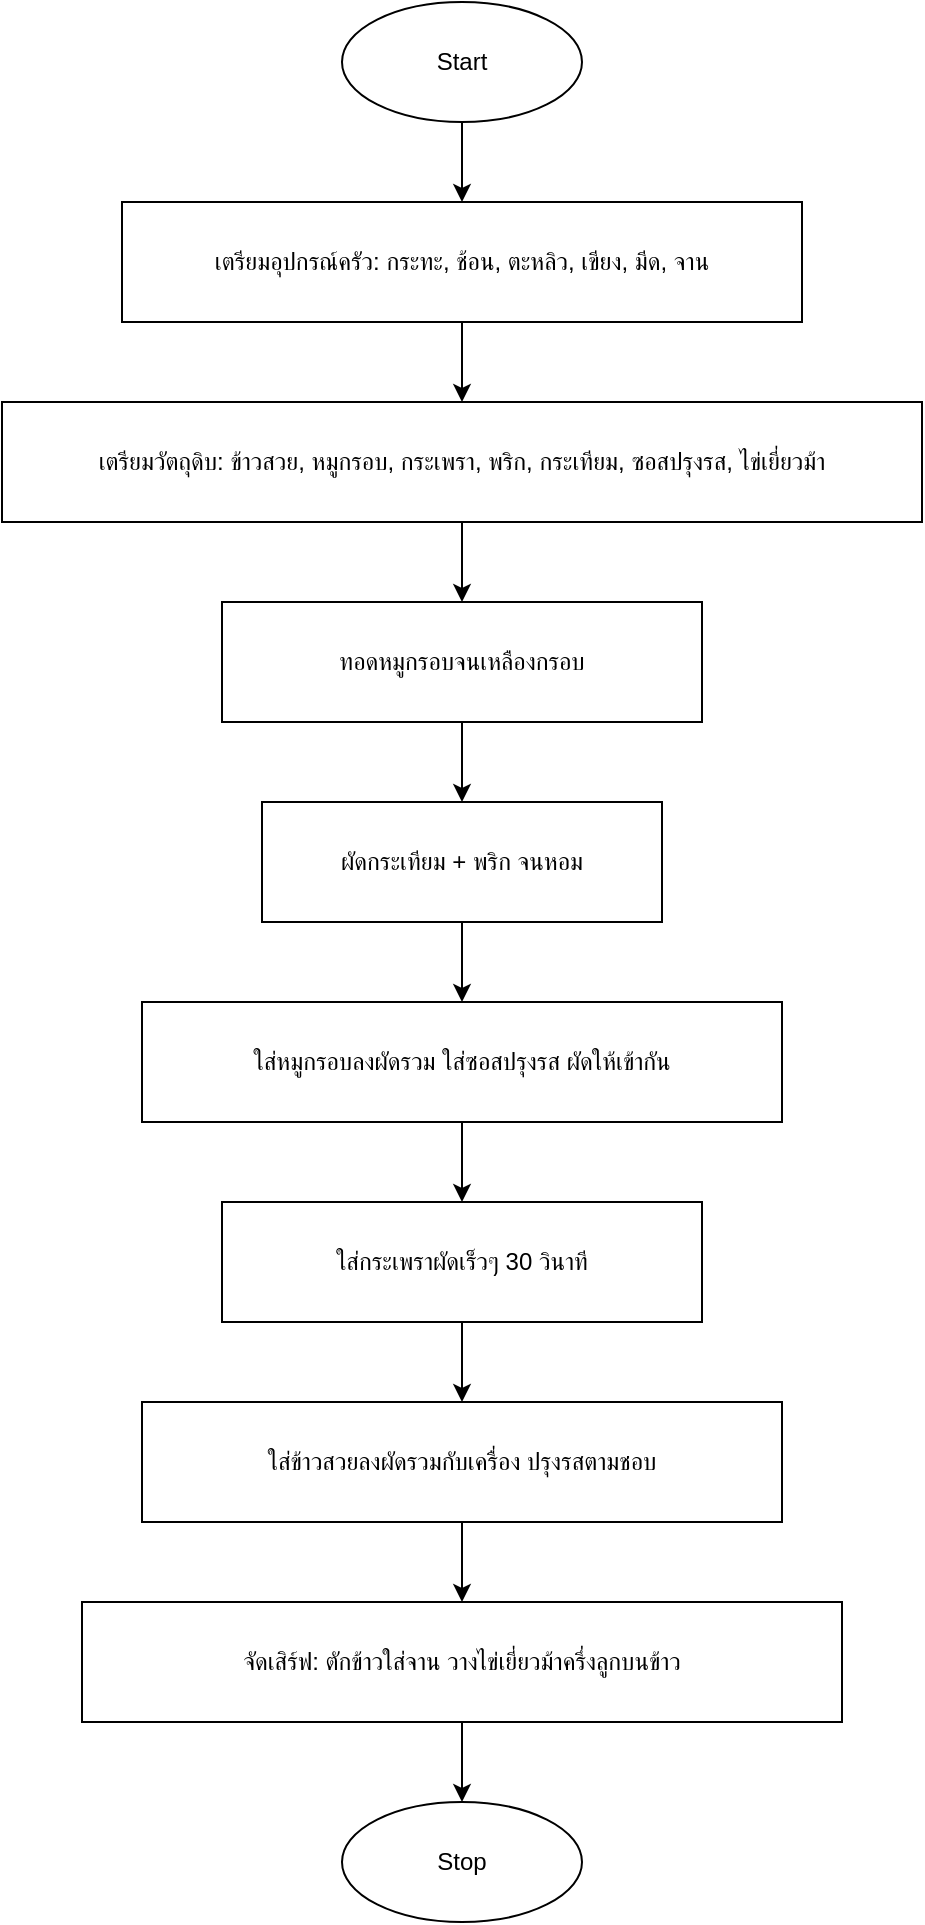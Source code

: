 <mxfile version="28.1.2">
  <diagram name="หน้า-1" id="mKz89gKDnJ5Ai4orFWVj">
    <mxGraphModel dx="1042" dy="626" grid="1" gridSize="10" guides="1" tooltips="1" connect="1" arrows="1" fold="1" page="1" pageScale="1" pageWidth="827" pageHeight="1169" math="0" shadow="0">
      <root>
        <mxCell id="0" />
        <mxCell id="1" parent="0" />
        <mxCell id="d5iJJ8vmtTrhsGVhqUge-1" value="Start" style="ellipse;whiteSpace=wrap;html=1;" vertex="1" parent="1">
          <mxGeometry x="380" y="60" width="120" height="60" as="geometry" />
        </mxCell>
        <mxCell id="d5iJJ8vmtTrhsGVhqUge-2" value="เตรียมอุปกรณ์ครัว: กระทะ, ช้อน, ตะหลิว, เขียง, มีด, จาน" style="rounded=0;whiteSpace=wrap;html=1;" vertex="1" parent="1">
          <mxGeometry x="270" y="160" width="340" height="60" as="geometry" />
        </mxCell>
        <mxCell id="d5iJJ8vmtTrhsGVhqUge-3" value="เตรียมวัตถุดิบ: ข้าวสวย, หมูกรอบ, กระเพรา, พริก, กระเทียม, ซอสปรุงรส, ไข่เยี่ยวม้า" style="rounded=0;whiteSpace=wrap;html=1;" vertex="1" parent="1">
          <mxGeometry x="210" y="260" width="460" height="60" as="geometry" />
        </mxCell>
        <mxCell id="d5iJJ8vmtTrhsGVhqUge-4" value="ทอดหมูกรอบจนเหลืองกรอบ" style="rounded=0;whiteSpace=wrap;html=1;" vertex="1" parent="1">
          <mxGeometry x="320" y="360" width="240" height="60" as="geometry" />
        </mxCell>
        <mxCell id="d5iJJ8vmtTrhsGVhqUge-5" value="ผัดกระเทียม + พริก จนหอม" style="rounded=0;whiteSpace=wrap;html=1;" vertex="1" parent="1">
          <mxGeometry x="340" y="460" width="200" height="60" as="geometry" />
        </mxCell>
        <mxCell id="d5iJJ8vmtTrhsGVhqUge-6" value="ใส่หมูกรอบลงผัดรวม ใส่ซอสปรุงรส ผัดให้เข้ากัน" style="rounded=0;whiteSpace=wrap;html=1;" vertex="1" parent="1">
          <mxGeometry x="280" y="560" width="320" height="60" as="geometry" />
        </mxCell>
        <mxCell id="d5iJJ8vmtTrhsGVhqUge-7" value="ใส่กระเพราผัดเร็วๆ 30 วินาที" style="rounded=0;whiteSpace=wrap;html=1;" vertex="1" parent="1">
          <mxGeometry x="320" y="660" width="240" height="60" as="geometry" />
        </mxCell>
        <mxCell id="d5iJJ8vmtTrhsGVhqUge-8" value="ใส่ข้าวสวยลงผัดรวมกับเครื่อง ปรุงรสตามชอบ" style="rounded=0;whiteSpace=wrap;html=1;" vertex="1" parent="1">
          <mxGeometry x="280" y="760" width="320" height="60" as="geometry" />
        </mxCell>
        <mxCell id="d5iJJ8vmtTrhsGVhqUge-9" value="จัดเสิร์ฟ: ตักข้าวใส่จาน วางไข่เยี่ยวม้าครึ่งลูกบนข้าว" style="rounded=0;whiteSpace=wrap;html=1;" vertex="1" parent="1">
          <mxGeometry x="250" y="860" width="380" height="60" as="geometry" />
        </mxCell>
        <mxCell id="d5iJJ8vmtTrhsGVhqUge-10" value="Stop" style="ellipse;whiteSpace=wrap;html=1;" vertex="1" parent="1">
          <mxGeometry x="380" y="960" width="120" height="60" as="geometry" />
        </mxCell>
        <mxCell id="d5iJJ8vmtTrhsGVhqUge-11" edge="1" parent="1" source="d5iJJ8vmtTrhsGVhqUge-1" target="d5iJJ8vmtTrhsGVhqUge-2">
          <mxGeometry relative="1" as="geometry" />
        </mxCell>
        <mxCell id="d5iJJ8vmtTrhsGVhqUge-12" edge="1" parent="1" source="d5iJJ8vmtTrhsGVhqUge-2" target="d5iJJ8vmtTrhsGVhqUge-3">
          <mxGeometry relative="1" as="geometry" />
        </mxCell>
        <mxCell id="d5iJJ8vmtTrhsGVhqUge-13" edge="1" parent="1" source="d5iJJ8vmtTrhsGVhqUge-3" target="d5iJJ8vmtTrhsGVhqUge-4">
          <mxGeometry relative="1" as="geometry" />
        </mxCell>
        <mxCell id="d5iJJ8vmtTrhsGVhqUge-14" edge="1" parent="1" source="d5iJJ8vmtTrhsGVhqUge-4" target="d5iJJ8vmtTrhsGVhqUge-5">
          <mxGeometry relative="1" as="geometry" />
        </mxCell>
        <mxCell id="d5iJJ8vmtTrhsGVhqUge-15" edge="1" parent="1" source="d5iJJ8vmtTrhsGVhqUge-5" target="d5iJJ8vmtTrhsGVhqUge-6">
          <mxGeometry relative="1" as="geometry" />
        </mxCell>
        <mxCell id="d5iJJ8vmtTrhsGVhqUge-16" edge="1" parent="1" source="d5iJJ8vmtTrhsGVhqUge-6" target="d5iJJ8vmtTrhsGVhqUge-7">
          <mxGeometry relative="1" as="geometry" />
        </mxCell>
        <mxCell id="d5iJJ8vmtTrhsGVhqUge-17" edge="1" parent="1" source="d5iJJ8vmtTrhsGVhqUge-7" target="d5iJJ8vmtTrhsGVhqUge-8">
          <mxGeometry relative="1" as="geometry" />
        </mxCell>
        <mxCell id="d5iJJ8vmtTrhsGVhqUge-18" edge="1" parent="1" source="d5iJJ8vmtTrhsGVhqUge-8" target="d5iJJ8vmtTrhsGVhqUge-9">
          <mxGeometry relative="1" as="geometry" />
        </mxCell>
        <mxCell id="d5iJJ8vmtTrhsGVhqUge-19" edge="1" parent="1" source="d5iJJ8vmtTrhsGVhqUge-9" target="d5iJJ8vmtTrhsGVhqUge-10">
          <mxGeometry relative="1" as="geometry" />
        </mxCell>
      </root>
    </mxGraphModel>
  </diagram>
</mxfile>
